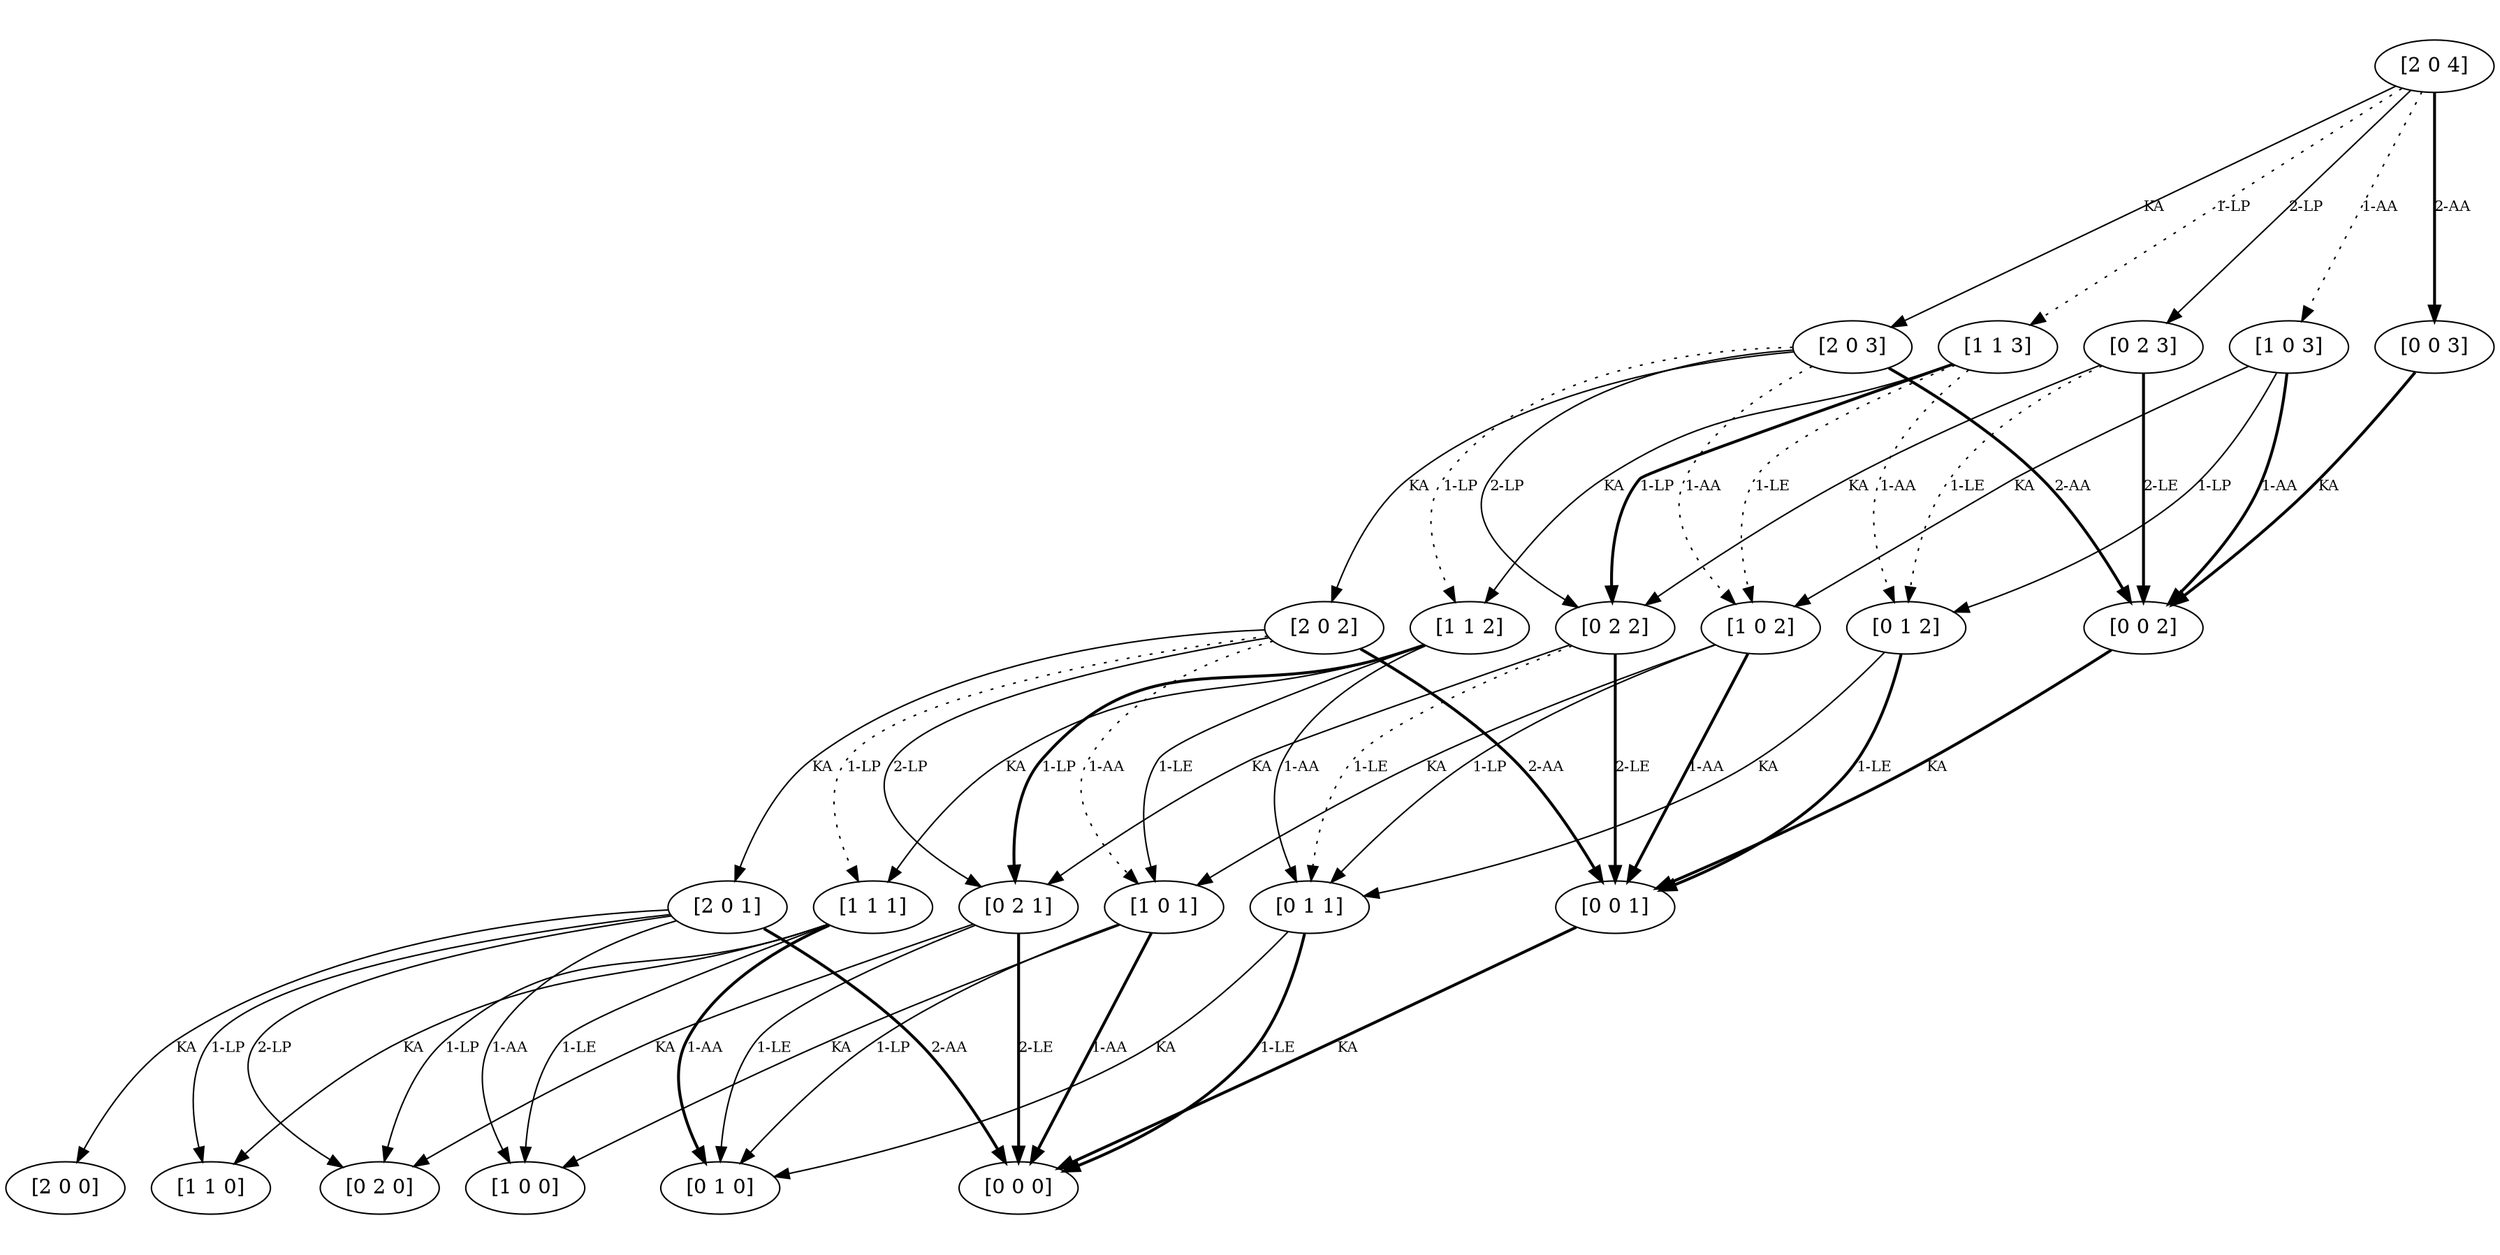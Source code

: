 digraph  {
	graph [ratio=0.5;
	 margin=0];
	node [label="\N"];
	edge [fontsize=10]
	10	 [capacity="[2]",
		label="[2 0 0]",
		stock="[0]",
		time=0,
		value=0.0];
	11	 [capacity="[2]",
		label="[2 0 1]",
		stock="[0]",
		time=1,
		value=550.0];
	11 -> 10 [key=0,
	goal="[2 0 0]",
	label=KA,
	modus=KA,
	not_best_politic=True,
	revenue=0,
	time=1,
	weight=0.0,
	weight_goal=0.0];
20 [capacity="[1]",
	label="[1 1 0]",
	stock="[1]",
	time=0,
	value=0.0];
11 -> 20 [key=1,
goal="[1 1 0]",
label="1-LP",
modus=LP,
not_best_politic=True,
revenue=0,
time=1,
weight=0.0,
weight_goal=0.0];
25 [capacity="[1]",
label="[1 0 0]",
stock="[0]",
time=0,
value=0.0];
11 -> 25 [key=1,
goal="[1 0 0]",
label="1-AA",
modus=AA,
not_best_politic=True,
revenue=100,
time=1,
weight=100.0,
weight_goal=0.0];
30 [capacity="[0]",
label="[0 2 0]",
stock="[2]",
time=0,
value=0.0];
11 -> 30 [key=2,
goal="[0 2 0]",
label="2-LP",
modus=LP,
not_best_politic=True,
revenue=0,
time=1,
weight=0.0,
weight_goal=0.0];
40 [capacity="[0]",
label="[0 0 0]",
stock="[0]",
time=0,
value=0.0];
11 -> 40 [key=2,
goal="[0 0 0]",
label="2-AA",
modus=AA,
not_best_politic=False,
revenue=5000,
style=bold,
time=1,
weight=5000.0,
weight_goal=0.0];
12 [capacity="[2]",
label="[2 0 2]",
stock="[0]",
time=2,
value=994.75];
12 -> 11 [key=0,
goal="[2 0 1]",
label=KA,
modus=KA,
not_best_politic=True,
revenue=0,
time=2,
weight=0.0,
weight_goal=550.0];
21 [capacity="[1]",
label="[1 1 1]",
stock="[1]",
time=1,
value=100.0];
12 -> 21 [key=1,
goal="[1 1 1]",
label="1-LP",
modus=LP,
not_best_politic=True,
revenue=0,
style=dotted,
time=2,
weight=0,
weight_goal=100.0];
26 [capacity="[1]",
label="[1 0 1]",
stock="[0]",
time=1,
value=50.0];
12 -> 26 [key=1,
goal="[1 0 1]",
label="1-AA",
modus=AA,
not_best_politic=True,
revenue=0,
style=dotted,
time=2,
weight=0,
weight_goal=50.0];
31 [capacity="[0]",
label="[0 2 1]",
stock="[2]",
time=1,
value=550.0];
12 -> 31 [key=2,
goal="[0 2 1]",
label="2-LP",
modus=LP,
not_best_politic=True,
revenue=0,
time=2,
weight=0.0,
weight_goal=550.0];
41 [capacity="[0]",
label="[0 0 1]",
stock="[0]",
time=1,
value=0.0];
12 -> 41 [key=2,
goal="[0 0 1]",
label="2-AA",
modus=AA,
not_best_politic=False,
revenue=5000,
style=bold,
time=2,
weight=4450.0,
weight_goal=0.0];
13 [capacity="[2]",
label="[2 0 3]",
stock="[0]",
time=3,
value=1395.25];
13 -> 12 [key=0,
goal="[2 0 2]",
label=KA,
modus=KA,
not_best_politic=True,
revenue=0,
time=3,
weight=0.0,
weight_goal=994.75];
22 [capacity="[1]",
label="[1 1 2]",
stock="[1]",
time=2,
value=375.0];
13 -> 22 [key=1,
goal="[1 1 2]",
label="1-LP",
modus=LP,
not_best_politic=True,
revenue=0,
style=dotted,
time=3,
weight=0,
weight_goal=375.0];
27 [capacity="[1]",
label="[1 0 2]",
stock="[0]",
time=2,
value=75.0];
13 -> 27 [key=1,
goal="[1 0 2]",
label="1-AA",
modus=AA,
not_best_politic=True,
revenue=0,
style=dotted,
time=3,
weight=0,
weight_goal=75.0];
32 [capacity="[0]",
label="[0 2 2]",
stock="[2]",
time=2,
value=994.75];
13 -> 32 [key=2,
goal="[0 2 2]",
label="2-LP",
modus=LP,
not_best_politic=True,
revenue=0,
time=3,
weight=0.0,
weight_goal=994.75];
42 [capacity="[0]",
label="[0 0 2]",
stock="[0]",
time=2,
value=0.0];
13 -> 42 [key=2,
goal="[0 0 2]",
label="2-AA",
modus=AA,
not_best_politic=False,
revenue=5000,
style=bold,
time=3,
weight=4005.25,
weight_goal=0.0];
14 [capacity="[2]",
label="[2 0 4]",
stock="[0]",
time=4,
value=1755.75];
14 -> 13 [key=0,
goal="[2 0 3]",
label=KA,
modus=KA,
not_best_politic=True,
revenue=0,
time=4,
weight=0.0,
weight_goal=1395.25];
23 [capacity="[1]",
label="[1 1 3]",
stock="[1]",
time=3,
value=685.0];
14 -> 23 [key=1,
goal="[1 1 3]",
label="1-LP",
modus=LP,
not_best_politic=True,
revenue=0,
style=dotted,
time=4,
weight=0,
weight_goal=685.0];
28 [capacity="[1]",
label="[1 0 3]",
stock="[0]",
time=3,
value=87.5];
14 -> 28 [key=1,
goal="[1 0 3]",
label="1-AA",
modus=AA,
not_best_politic=True,
revenue=0,
style=dotted,
time=4,
weight=0,
weight_goal=87.5];
33 [capacity="[0]",
label="[0 2 3]",
stock="[2]",
time=3,
value=1395.25];
14 -> 33 [key=2,
goal="[0 2 3]",
label="2-LP",
modus=LP,
not_best_politic=True,
revenue=0,
time=4,
weight=0.0,
weight_goal=1395.25];
43 [capacity="[0]",
label="[0 0 3]",
stock="[0]",
time=3,
value=0.0];
14 -> 43 [key=2,
goal="[0 0 3]",
label="2-AA",
modus=AA,
not_best_politic=False,
revenue=5000,
style=bold,
time=4,
weight=3604.75,
weight_goal=0.0];
21 -> 20 [key=0,
goal="[1 1 0]",
label=KA,
modus=KA,
not_best_politic=True,
revenue=0,
time=1,
weight=0.0,
weight_goal=0.0];
21 -> 25 [key=1,
goal="[1 0 0]",
label="1-LE",
modus=LE,
not_best_politic=True,
revenue=100,
time=1,
weight=100.0,
weight_goal=0.0];
21 -> 30 [key=1,
goal="[0 2 0]",
label="1-LP",
modus=LP,
not_best_politic=True,
revenue=0,
time=1,
weight=0.0,
weight_goal=0.0];
35 [capacity="[0]",
label="[0 1 0]",
stock="[1]",
time=0,
value=0.0];
21 -> 35 [key=1,
goal="[0 1 0]",
label="1-AA",
modus=AA,
not_best_politic=False,
revenue=100,
style=bold,
time=1,
weight=100.0,
weight_goal=0.0];
22 -> 21 [key=0,
goal="[1 1 1]",
label=KA,
modus=KA,
not_best_politic=True,
revenue=0,
time=2,
weight=0.0,
weight_goal=100.0];
22 -> 26 [key=1,
goal="[1 0 1]",
label="1-LE",
modus=LE,
not_best_politic=True,
revenue=100,
time=2,
weight=50.0,
weight_goal=50.0];
22 -> 31 [key=1,
goal="[0 2 1]",
label="1-LP",
modus=LP,
not_best_politic=False,
revenue=0,
style=bold,
time=2,
weight=450.0,
weight_goal=550.0];
36 [capacity="[0]",
label="[0 1 1]",
stock="[1]",
time=1,
value=50.0];
22 -> 36 [key=1,
goal="[0 1 1]",
label="1-AA",
modus=AA,
not_best_politic=True,
revenue=100,
time=2,
weight=50.0,
weight_goal=50.0];
23 -> 22 [key=0,
goal="[1 1 2]",
label=KA,
modus=KA,
not_best_politic=True,
revenue=0,
time=3,
weight=0.0,
weight_goal=375.0];
23 -> 27 [key=1,
goal="[1 0 2]",
label="1-LE",
modus=LE,
not_best_politic=True,
revenue=0,
style=dotted,
time=3,
weight=0,
weight_goal=75.0];
23 -> 32 [key=1,
goal="[0 2 2]",
label="1-LP",
modus=LP,
not_best_politic=False,
revenue=0,
style=bold,
time=3,
weight=619.75,
weight_goal=994.75];
37 [capacity="[0]",
label="[0 1 2]",
stock="[1]",
time=2,
value=75.0];
23 -> 37 [key=1,
goal="[0 1 2]",
label="1-AA",
modus=AA,
not_best_politic=True,
revenue=0,
style=dotted,
time=3,
weight=0,
weight_goal=75.0];
26 -> 25 [key=0,
goal="[1 0 0]",
label=KA,
modus=KA,
not_best_politic=True,
revenue=0,
time=1,
weight=0.0,
weight_goal=0.0];
26 -> 35 [key=1,
goal="[0 1 0]",
label="1-LP",
modus=LP,
not_best_politic=True,
revenue=0,
time=1,
weight=0.0,
weight_goal=0.0];
26 -> 40 [key=1,
goal="[0 0 0]",
label="1-AA",
modus=AA,
not_best_politic=False,
revenue=100,
style=bold,
time=1,
weight=100.0,
weight_goal=0.0];
27 -> 26 [key=0,
goal="[1 0 1]",
label=KA,
modus=KA,
not_best_politic=True,
revenue=0,
time=2,
weight=0.0,
weight_goal=50.0];
27 -> 36 [key=1,
goal="[0 1 1]",
label="1-LP",
modus=LP,
not_best_politic=True,
revenue=0,
time=2,
weight=0.0,
weight_goal=50.0];
27 -> 41 [key=1,
goal="[0 0 1]",
label="1-AA",
modus=AA,
not_best_politic=False,
revenue=100,
style=bold,
time=2,
weight=50.0,
weight_goal=0.0];
28 -> 27 [key=0,
goal="[1 0 2]",
label=KA,
modus=KA,
not_best_politic=True,
revenue=0,
time=3,
weight=0.0,
weight_goal=75.0];
28 -> 37 [key=1,
goal="[0 1 2]",
label="1-LP",
modus=LP,
not_best_politic=True,
revenue=0,
time=3,
weight=0.0,
weight_goal=75.0];
28 -> 42 [key=1,
goal="[0 0 2]",
label="1-AA",
modus=AA,
not_best_politic=False,
revenue=100,
style=bold,
time=3,
weight=25.0,
weight_goal=0.0];
31 -> 30 [key=0,
goal="[0 2 0]",
label=KA,
modus=KA,
not_best_politic=True,
revenue=0,
time=1,
weight=0.0,
weight_goal=0.0];
31 -> 35 [key=1,
goal="[0 1 0]",
label="1-LE",
modus=LE,
not_best_politic=True,
revenue=100,
time=1,
weight=100.0,
weight_goal=0.0];
31 -> 40 [key=2,
goal="[0 0 0]",
label="2-LE",
modus=LE,
not_best_politic=False,
revenue=5000,
style=bold,
time=1,
weight=5000.0,
weight_goal=0.0];
32 -> 31 [key=0,
goal="[0 2 1]",
label=KA,
modus=KA,
not_best_politic=True,
revenue=0,
time=2,
weight=0.0,
weight_goal=550.0];
32 -> 36 [key=1,
goal="[0 1 1]",
label="1-LE",
modus=LE,
not_best_politic=True,
revenue=0,
style=dotted,
time=2,
weight=0,
weight_goal=50.0];
32 -> 41 [key=2,
goal="[0 0 1]",
label="2-LE",
modus=LE,
not_best_politic=False,
revenue=5000,
style=bold,
time=2,
weight=4450.0,
weight_goal=0.0];
33 -> 32 [key=0,
goal="[0 2 2]",
label=KA,
modus=KA,
not_best_politic=True,
revenue=0,
time=3,
weight=0.0,
weight_goal=994.75];
33 -> 37 [key=1,
goal="[0 1 2]",
label="1-LE",
modus=LE,
not_best_politic=True,
revenue=0,
style=dotted,
time=3,
weight=0,
weight_goal=75.0];
33 -> 42 [key=2,
goal="[0 0 2]",
label="2-LE",
modus=LE,
not_best_politic=False,
revenue=5000,
style=bold,
time=3,
weight=4005.25,
weight_goal=0.0];
36 -> 35 [key=0,
goal="[0 1 0]",
label=KA,
modus=KA,
not_best_politic=True,
revenue=0,
time=1,
weight=0.0,
weight_goal=0.0];
36 -> 40 [key=1,
goal="[0 0 0]",
label="1-LE",
modus=LE,
not_best_politic=False,
revenue=100,
style=bold,
time=1,
weight=100.0,
weight_goal=0.0];
37 -> 36 [key=0,
goal="[0 1 1]",
label=KA,
modus=KA,
not_best_politic=True,
revenue=0,
time=2,
weight=0.0,
weight_goal=50.0];
37 -> 41 [key=1,
goal="[0 0 1]",
label="1-LE",
modus=LE,
not_best_politic=False,
revenue=100,
style=bold,
time=2,
weight=50.0,
weight_goal=0.0];
41 -> 40 [key=0,
goal="[0 0 0]",
label=KA,
modus=KA,
not_best_politic=False,
revenue=0,
style=bold,
time=1,
weight=0.0,
weight_goal=0.0];
42 -> 41 [key=0,
goal="[0 0 1]",
label=KA,
modus=KA,
not_best_politic=False,
revenue=0,
style=bold,
time=2,
weight=0.0,
weight_goal=0.0];
43 -> 42 [key=0,
goal="[0 0 2]",
label=KA,
modus=KA,
not_best_politic=False,
revenue=0,
style=bold,
time=3,
weight=0.0,
weight_goal=0.0];
}
